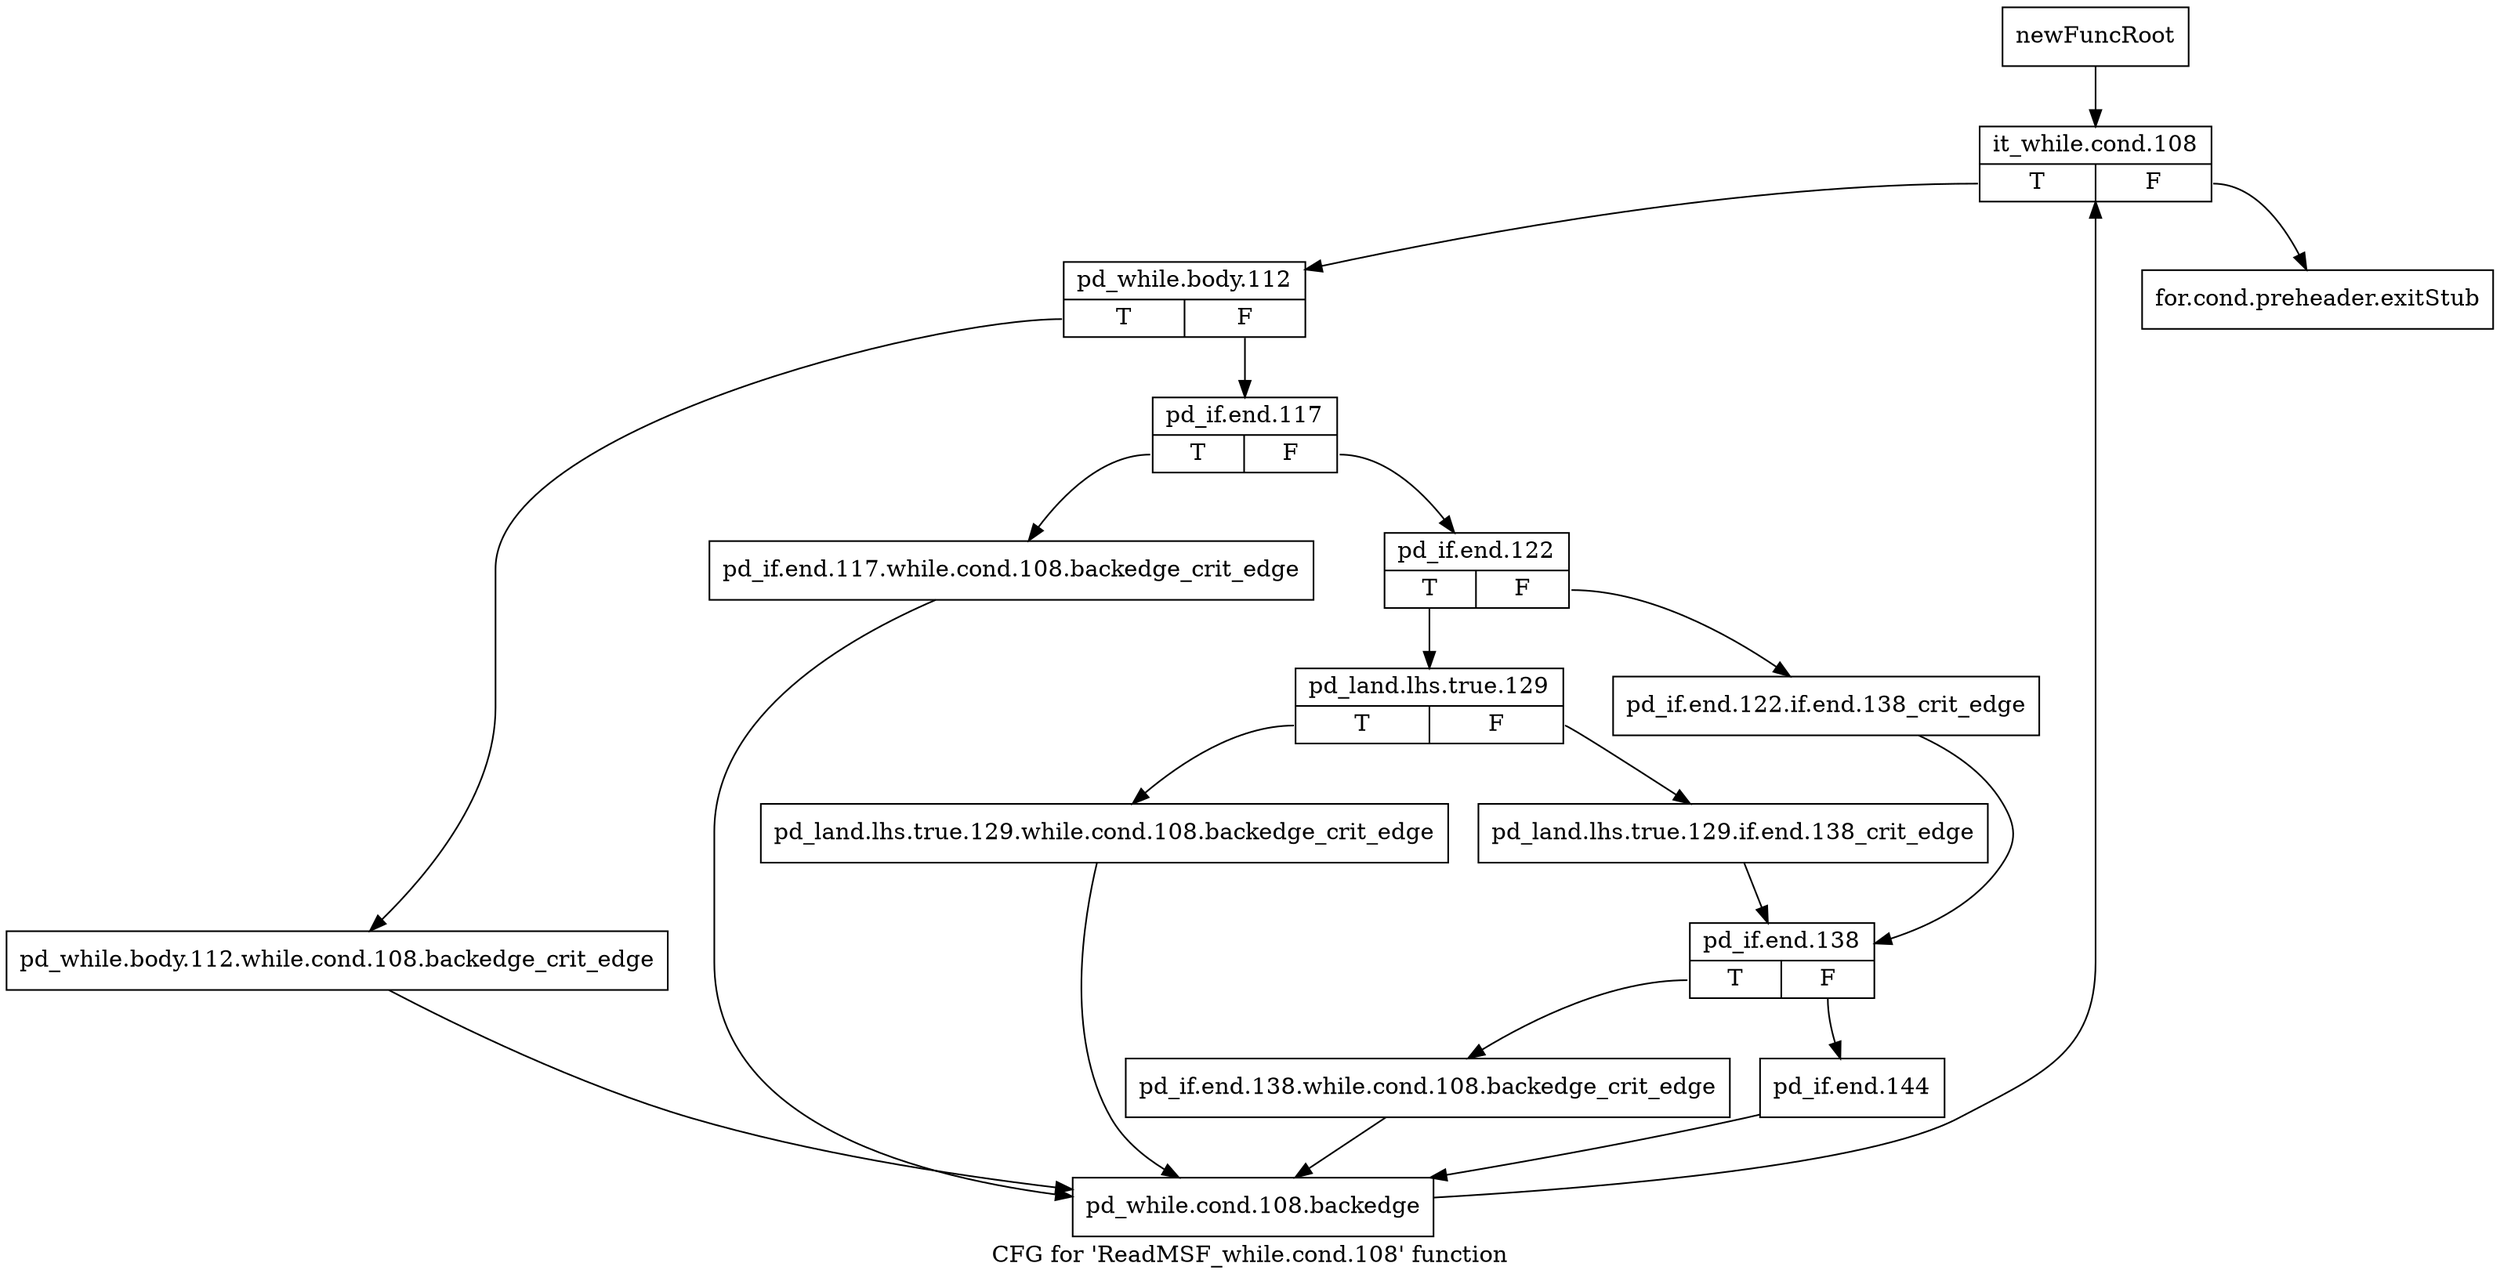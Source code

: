 digraph "CFG for 'ReadMSF_while.cond.108' function" {
	label="CFG for 'ReadMSF_while.cond.108' function";

	Node0x33857c0 [shape=record,label="{newFuncRoot}"];
	Node0x33857c0 -> Node0x3385860;
	Node0x3385810 [shape=record,label="{for.cond.preheader.exitStub}"];
	Node0x3385860 [shape=record,label="{it_while.cond.108|{<s0>T|<s1>F}}"];
	Node0x3385860:s0 -> Node0x33858b0;
	Node0x3385860:s1 -> Node0x3385810;
	Node0x33858b0 [shape=record,label="{pd_while.body.112|{<s0>T|<s1>F}}"];
	Node0x33858b0:s0 -> Node0x3385c20;
	Node0x33858b0:s1 -> Node0x3385900;
	Node0x3385900 [shape=record,label="{pd_if.end.117|{<s0>T|<s1>F}}"];
	Node0x3385900:s0 -> Node0x3385bd0;
	Node0x3385900:s1 -> Node0x3385950;
	Node0x3385950 [shape=record,label="{pd_if.end.122|{<s0>T|<s1>F}}"];
	Node0x3385950:s0 -> Node0x33859f0;
	Node0x3385950:s1 -> Node0x33859a0;
	Node0x33859a0 [shape=record,label="{pd_if.end.122.if.end.138_crit_edge}"];
	Node0x33859a0 -> Node0x3385a90;
	Node0x33859f0 [shape=record,label="{pd_land.lhs.true.129|{<s0>T|<s1>F}}"];
	Node0x33859f0:s0 -> Node0x3385b80;
	Node0x33859f0:s1 -> Node0x3385a40;
	Node0x3385a40 [shape=record,label="{pd_land.lhs.true.129.if.end.138_crit_edge}"];
	Node0x3385a40 -> Node0x3385a90;
	Node0x3385a90 [shape=record,label="{pd_if.end.138|{<s0>T|<s1>F}}"];
	Node0x3385a90:s0 -> Node0x3385b30;
	Node0x3385a90:s1 -> Node0x3385ae0;
	Node0x3385ae0 [shape=record,label="{pd_if.end.144}"];
	Node0x3385ae0 -> Node0x3385c70;
	Node0x3385b30 [shape=record,label="{pd_if.end.138.while.cond.108.backedge_crit_edge}"];
	Node0x3385b30 -> Node0x3385c70;
	Node0x3385b80 [shape=record,label="{pd_land.lhs.true.129.while.cond.108.backedge_crit_edge}"];
	Node0x3385b80 -> Node0x3385c70;
	Node0x3385bd0 [shape=record,label="{pd_if.end.117.while.cond.108.backedge_crit_edge}"];
	Node0x3385bd0 -> Node0x3385c70;
	Node0x3385c20 [shape=record,label="{pd_while.body.112.while.cond.108.backedge_crit_edge}"];
	Node0x3385c20 -> Node0x3385c70;
	Node0x3385c70 [shape=record,label="{pd_while.cond.108.backedge}"];
	Node0x3385c70 -> Node0x3385860;
}
